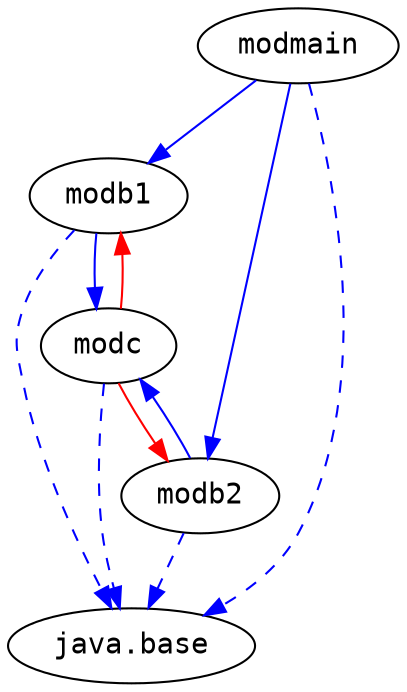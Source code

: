 # Created by depvis.JigsawDepVisualizer on Tue Oct 10 15:14:33 CEST 2017
digraph Java9_Dependency_Visualizer {
modb1[fontname="Consolas",shape="ellipse",label="modb1"];
modc[fontname="Consolas",shape="ellipse",label="modc"];
java_base[fontname="Consolas",shape="ellipse",label="java.base"];
modb2[fontname="Consolas",shape="ellipse",label="modb2"];
modmain[fontname="Consolas",shape="ellipse",label="modmain"];
modb1 -> modc[color="#0000ff",fontname="Consolas",fontcolor="#0000ff",weight="8"]
modb1 -> java_base[color="#0000ff",fontname="Consolas",fontcolor="#0000ff",style="dashed",weight="16"]
modc -> java_base[color="#0000ff",fontname="Consolas",fontcolor="#0000ff",style="dashed",weight="16"]
modc -> modb2[fontname="Consolas",fontcolor="#ff0000",color="#ff0000",weight="2"]
modc -> modb1[fontname="Consolas",fontcolor="#ff0000",color="#ff0000",weight="2"]
modb2 -> modc[color="#0000ff",fontname="Consolas",fontcolor="#0000ff",weight="8"]
modb2 -> java_base[color="#0000ff",fontname="Consolas",fontcolor="#0000ff",style="dashed",weight="16"]
modmain -> modb1[color="#0000ff",fontname="Consolas",fontcolor="#0000ff",weight="8"]
modmain -> modb2[color="#0000ff",fontname="Consolas",fontcolor="#0000ff",weight="8"]
modmain -> java_base[color="#0000ff",fontname="Consolas",fontcolor="#0000ff",style="dashed",weight="16"]
}
